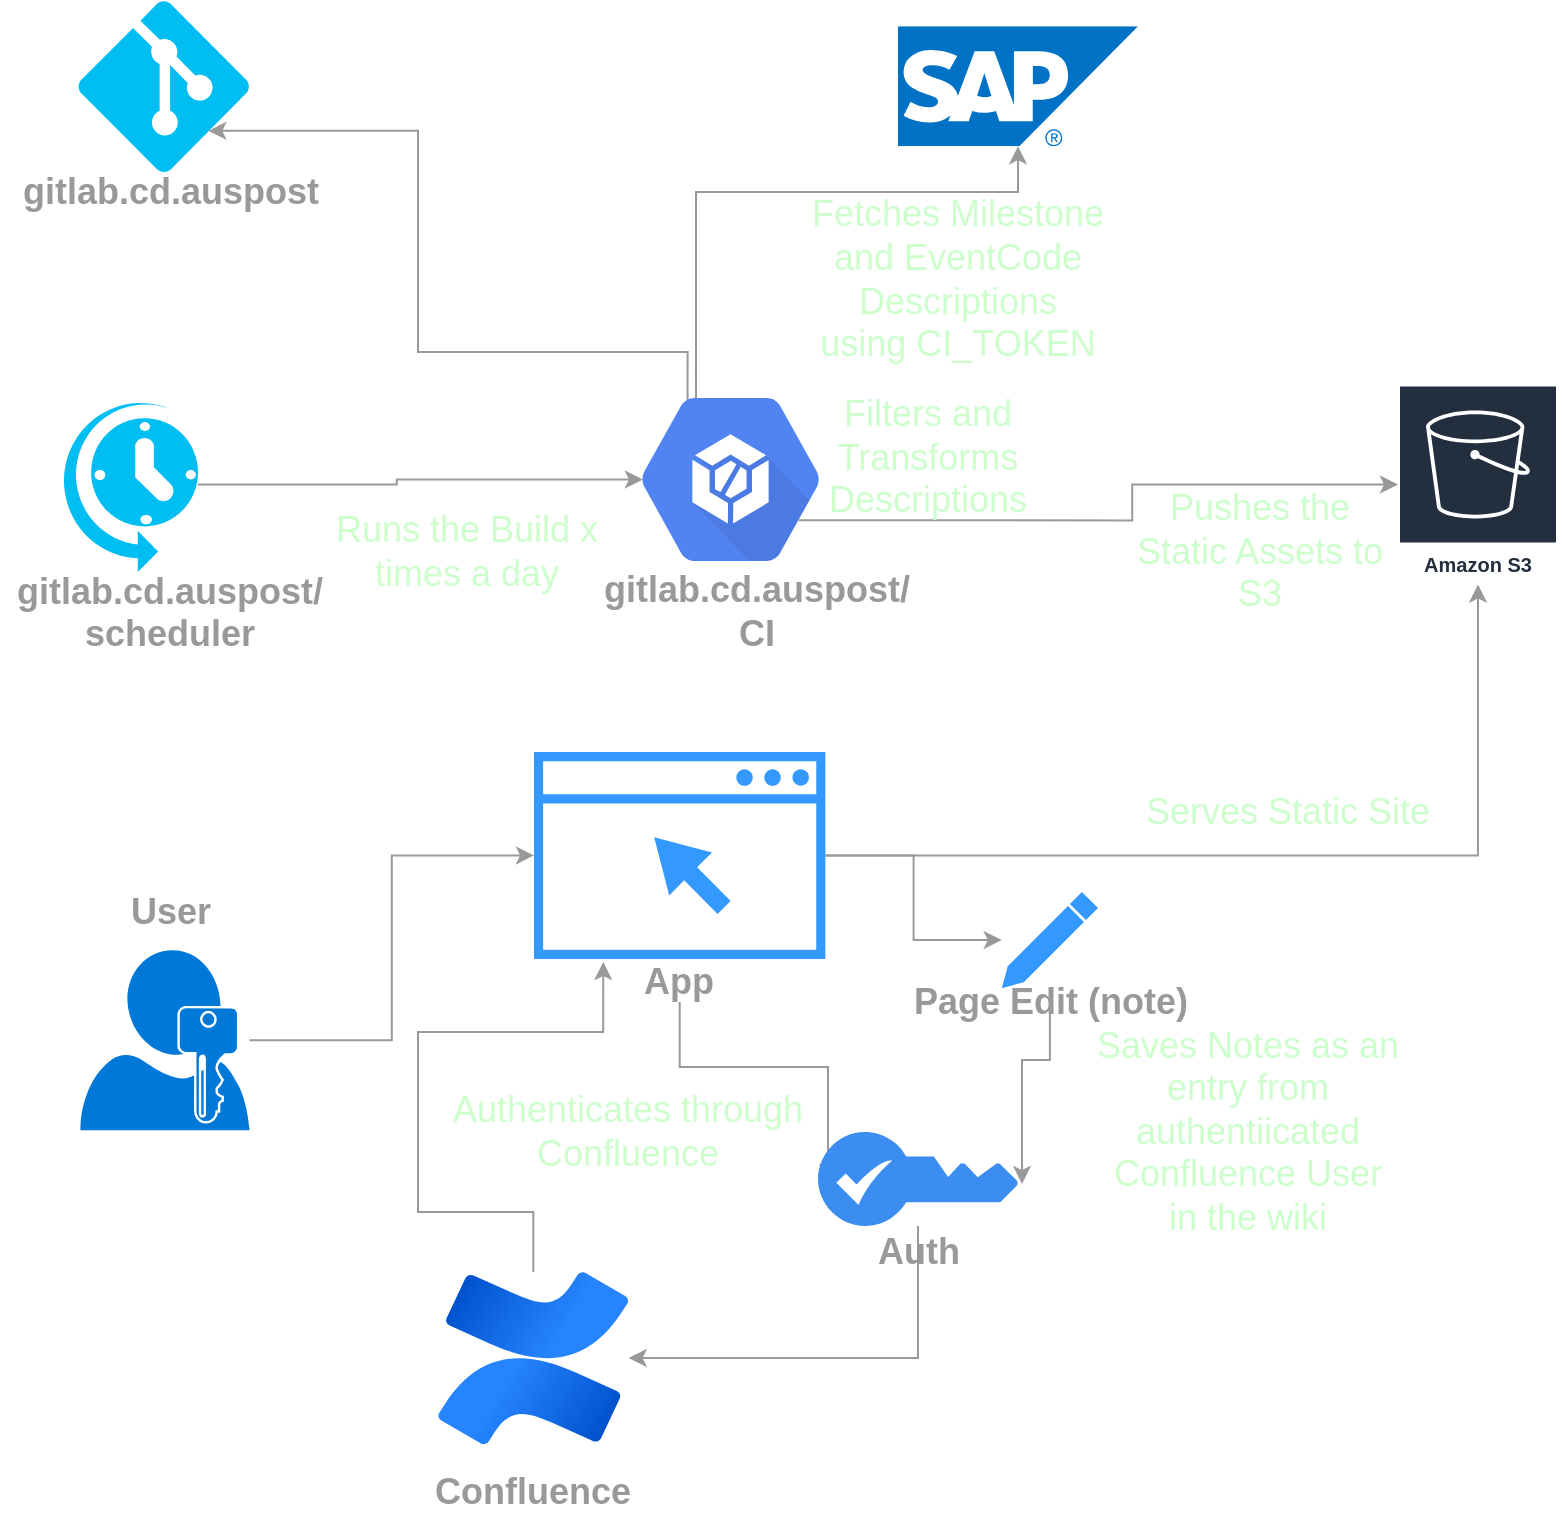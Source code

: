 <mxfile version="13.6.5">
    <diagram id="Kry13mM86Sc_4rmwd-vw" name="Page-1">
        <mxGraphModel dx="1699" dy="815" grid="1" gridSize="10" guides="1" tooltips="1" connect="1" arrows="1" fold="1" page="1" pageScale="1" pageWidth="827" pageHeight="1169" math="0" shadow="0">
            <root>
                <mxCell id="0"/>
                <mxCell id="1" parent="0"/>
                <mxCell id="2" value="" style="aspect=fixed;html=1;points=[];align=center;image;fontSize=12;image=img/lib/mscae/SAP_HANA_on_Azure.svg;" vertex="1" parent="1">
                    <mxGeometry x="450" y="97.13" width="120" height="60" as="geometry"/>
                </mxCell>
                <mxCell id="3" value="" style="verticalLabelPosition=bottom;html=1;verticalAlign=top;align=center;strokeColor=none;fillColor=#00BEF2;shape=mxgraph.azure.git_repository;" vertex="1" parent="1">
                    <mxGeometry x="40" y="84.25" width="85.75" height="85.75" as="geometry"/>
                </mxCell>
                <mxCell id="4" value="Amazon S3" style="outlineConnect=0;fontColor=#232F3E;gradientColor=none;strokeColor=#ffffff;fillColor=#232F3E;dashed=0;verticalLabelPosition=middle;verticalAlign=bottom;align=center;html=1;whiteSpace=wrap;fontSize=10;fontStyle=1;spacing=3;shape=mxgraph.aws4.productIcon;prIcon=mxgraph.aws4.s3;" vertex="1" parent="1">
                    <mxGeometry x="700" y="276.25" width="80" height="100" as="geometry"/>
                </mxCell>
                <mxCell id="8" style="edgeStyle=orthogonalEdgeStyle;rounded=0;orthogonalLoop=1;jettySize=auto;html=1;entryX=0.175;entryY=0.5;entryDx=0;entryDy=0;entryPerimeter=0;fontColor=#999999;strokeColor=#999999;" edge="1" parent="1" source="5" target="6">
                    <mxGeometry relative="1" as="geometry"/>
                </mxCell>
                <mxCell id="5" value="" style="verticalLabelPosition=bottom;html=1;verticalAlign=top;align=center;strokeColor=none;fillColor=#00BEF2;shape=mxgraph.azure.scheduler;pointerEvents=1;" vertex="1" parent="1">
                    <mxGeometry x="30.0" y="282.5" width="70" height="87.5" as="geometry"/>
                </mxCell>
                <mxCell id="9" style="edgeStyle=orthogonalEdgeStyle;rounded=0;orthogonalLoop=1;jettySize=auto;html=1;exitX=0.34;exitY=0.17;exitDx=0;exitDy=0;exitPerimeter=0;entryX=0.76;entryY=0.76;entryDx=0;entryDy=0;entryPerimeter=0;fontColor=#999999;strokeColor=#999999;" edge="1" parent="1" source="6" target="3">
                    <mxGeometry relative="1" as="geometry">
                        <Array as="points">
                            <mxPoint x="210" y="260"/>
                            <mxPoint x="210" y="149"/>
                        </Array>
                    </mxGeometry>
                </mxCell>
                <mxCell id="10" style="edgeStyle=orthogonalEdgeStyle;rounded=0;orthogonalLoop=1;jettySize=auto;html=1;exitX=0.66;exitY=0.17;exitDx=0;exitDy=0;exitPerimeter=0;fontColor=#999999;strokeColor=#999999;" edge="1" parent="1" source="6" target="2">
                    <mxGeometry relative="1" as="geometry">
                        <Array as="points">
                            <mxPoint x="349" y="180"/>
                            <mxPoint x="510" y="180"/>
                        </Array>
                    </mxGeometry>
                </mxCell>
                <mxCell id="11" style="edgeStyle=orthogonalEdgeStyle;rounded=0;orthogonalLoop=1;jettySize=auto;html=1;exitX=0.75;exitY=0.67;exitDx=0;exitDy=0;exitPerimeter=0;fontColor=#999999;strokeColor=#999999;" edge="1" parent="1" source="6" target="4">
                    <mxGeometry relative="1" as="geometry">
                        <mxPoint x="610" y="290" as="targetPoint"/>
                    </mxGeometry>
                </mxCell>
                <mxCell id="6" value="" style="html=1;fillColor=#5184F3;strokeColor=none;verticalAlign=top;labelPosition=center;verticalLabelPosition=bottom;align=center;spacingTop=-6;fontSize=11;fontStyle=1;fontColor=#999999;shape=mxgraph.gcp2.hexIcon;prIcon=container_builder" vertex="1" parent="1">
                    <mxGeometry x="298.75" y="263.75" width="135.38" height="120" as="geometry"/>
                </mxCell>
                <mxCell id="46" style="edgeStyle=orthogonalEdgeStyle;rounded=0;orthogonalLoop=1;jettySize=auto;html=1;entryX=0.25;entryY=0;entryDx=0;entryDy=0;fontColor=#999999;strokeColor=#999999;" edge="1" parent="1" source="7" target="34">
                    <mxGeometry relative="1" as="geometry">
                        <Array as="points">
                            <mxPoint x="268" y="690"/>
                            <mxPoint x="210" y="690"/>
                            <mxPoint x="210" y="600"/>
                            <mxPoint x="303" y="600"/>
                        </Array>
                    </mxGeometry>
                </mxCell>
                <mxCell id="7" value="" style="image;image=img/lib/atlassian/Confluence_Logo.svg;" vertex="1" parent="1">
                    <mxGeometry x="220.0" y="720" width="95.33" height="86.25" as="geometry"/>
                </mxCell>
                <mxCell id="13" style="edgeStyle=orthogonalEdgeStyle;rounded=0;orthogonalLoop=1;jettySize=auto;html=1;fontColor=#999999;strokeColor=#999999;" edge="1" parent="1" source="12" target="18">
                    <mxGeometry relative="1" as="geometry"/>
                </mxCell>
                <mxCell id="12" value="" style="aspect=fixed;pointerEvents=1;shadow=0;dashed=0;html=1;strokeColor=none;labelPosition=center;verticalLabelPosition=bottom;verticalAlign=top;align=center;shape=mxgraph.mscae.enterprise.user_permissions;fillColor=#0078D7;" vertex="1" parent="1">
                    <mxGeometry x="41.15" y="559.07" width="84.6" height="90" as="geometry"/>
                </mxCell>
                <mxCell id="20" style="edgeStyle=orthogonalEdgeStyle;rounded=0;orthogonalLoop=1;jettySize=auto;html=1;fontColor=#999999;strokeColor=#999999;" edge="1" parent="1" source="18" target="4">
                    <mxGeometry relative="1" as="geometry">
                        <mxPoint x="560" y="510" as="targetPoint"/>
                    </mxGeometry>
                </mxCell>
                <mxCell id="25" style="edgeStyle=orthogonalEdgeStyle;rounded=0;orthogonalLoop=1;jettySize=auto;html=1;entryX=0.05;entryY=0.532;entryDx=0;entryDy=0;entryPerimeter=0;fontColor=#999999;strokeColor=#999999;" edge="1" parent="1" source="34" target="24">
                    <mxGeometry relative="1" as="geometry"/>
                </mxCell>
                <mxCell id="18" value="" style="pointerEvents=1;shadow=0;dashed=0;html=1;strokeColor=none;aspect=fixed;labelPosition=center;verticalLabelPosition=bottom;verticalAlign=top;align=center;outlineConnect=0;shape=mxgraph.vvd.web_browser;fillColor=#3399FF;" vertex="1" parent="1">
                    <mxGeometry x="268" y="460" width="145.69" height="103.44" as="geometry"/>
                </mxCell>
                <mxCell id="27" style="edgeStyle=orthogonalEdgeStyle;rounded=0;orthogonalLoop=1;jettySize=auto;html=1;entryX=1.02;entryY=0.553;entryDx=0;entryDy=0;entryPerimeter=0;fontColor=#999999;strokeColor=#999999;" edge="1" parent="1" source="22" target="24">
                    <mxGeometry relative="1" as="geometry"/>
                </mxCell>
                <mxCell id="22" value="" style="dashed=0;aspect=fixed;verticalLabelPosition=bottom;verticalAlign=top;align=center;shape=mxgraph.gmdl.edit;strokeColor=none;shadow=0;fillColor=#3399FF;" vertex="1" parent="1">
                    <mxGeometry x="501.87" y="530" width="48.13" height="48.13" as="geometry"/>
                </mxCell>
                <mxCell id="23" style="edgeStyle=orthogonalEdgeStyle;rounded=0;orthogonalLoop=1;jettySize=auto;html=1;fontColor=#999999;strokeColor=#999999;" edge="1" parent="1" source="18" target="22">
                    <mxGeometry relative="1" as="geometry">
                        <mxPoint x="410" y="471.7" as="sourcePoint"/>
                        <mxPoint x="570" y="555.1" as="targetPoint"/>
                    </mxGeometry>
                </mxCell>
                <mxCell id="26" style="edgeStyle=orthogonalEdgeStyle;rounded=0;orthogonalLoop=1;jettySize=auto;html=1;fontColor=#999999;strokeColor=#999999;" edge="1" parent="1" source="24" target="7">
                    <mxGeometry relative="1" as="geometry">
                        <Array as="points">
                            <mxPoint x="460" y="763"/>
                        </Array>
                    </mxGeometry>
                </mxCell>
                <mxCell id="24" value="" style="html=1;aspect=fixed;strokeColor=none;shadow=0;align=center;verticalAlign=top;fillColor=#3B8DF1;shape=mxgraph.gcp2.key" vertex="1" parent="1">
                    <mxGeometry x="410" y="650" width="100" height="47" as="geometry"/>
                </mxCell>
                <mxCell id="28" value="&lt;font style=&quot;font-size: 18px&quot;&gt;&lt;b&gt;gitlab.cd.auspost&lt;/b&gt;&lt;/font&gt;" style="text;html=1;strokeColor=none;fillColor=none;align=center;verticalAlign=middle;whiteSpace=wrap;rounded=0;fontColor=#999999;" vertex="1" parent="1">
                    <mxGeometry x="10" y="170" width="152.88" height="20" as="geometry"/>
                </mxCell>
                <mxCell id="30" value="&lt;font style=&quot;font-size: 18px&quot;&gt;&lt;b&gt;gitlab.cd.auspost/&lt;br&gt;CI&lt;/b&gt;&lt;/font&gt;" style="text;html=1;strokeColor=none;fillColor=none;align=center;verticalAlign=middle;whiteSpace=wrap;rounded=0;fontColor=#999999;" vertex="1" parent="1">
                    <mxGeometry x="280" y="370" width="198.75" height="40" as="geometry"/>
                </mxCell>
                <mxCell id="31" value="&lt;font&gt;&lt;b style=&quot;font-size: 18px&quot;&gt;gitlab.cd.auspost/&lt;br&gt;&lt;/b&gt;&lt;span style=&quot;font-size: 18px&quot;&gt;&lt;b&gt;scheduler&lt;/b&gt;&lt;/span&gt;&lt;br&gt;&lt;br&gt;&lt;/font&gt;" style="text;html=1;strokeColor=none;fillColor=none;align=center;verticalAlign=middle;whiteSpace=wrap;rounded=0;fontColor=#999999;" vertex="1" parent="1">
                    <mxGeometry x="1.44" y="370" width="170" height="56.25" as="geometry"/>
                </mxCell>
                <mxCell id="33" value="&lt;font style=&quot;font-size: 18px&quot;&gt;&lt;b&gt;User&lt;/b&gt;&lt;/font&gt;" style="text;html=1;strokeColor=none;fillColor=none;align=center;verticalAlign=middle;whiteSpace=wrap;rounded=0;fontColor=#999999;" vertex="1" parent="1">
                    <mxGeometry x="10" y="530" width="152.88" height="20" as="geometry"/>
                </mxCell>
                <mxCell id="34" value="&lt;span style=&quot;font-size: 18px&quot;&gt;&lt;b&gt;App&lt;/b&gt;&lt;/span&gt;" style="text;html=1;strokeColor=none;fillColor=none;align=center;verticalAlign=middle;whiteSpace=wrap;rounded=0;fontColor=#999999;" vertex="1" parent="1">
                    <mxGeometry x="264.4" y="565" width="152.88" height="20" as="geometry"/>
                </mxCell>
                <mxCell id="36" value="&lt;font style=&quot;font-size: 18px&quot;&gt;&lt;b&gt;Confluence&lt;/b&gt;&lt;/font&gt;" style="text;html=1;strokeColor=none;fillColor=none;align=center;verticalAlign=middle;whiteSpace=wrap;rounded=0;fontColor=#999999;" vertex="1" parent="1">
                    <mxGeometry x="191.22" y="820" width="152.88" height="20" as="geometry"/>
                </mxCell>
                <mxCell id="37" value="&lt;font style=&quot;font-size: 18px&quot;&gt;&lt;b&gt;Auth&lt;/b&gt;&lt;/font&gt;" style="text;html=1;strokeColor=none;fillColor=none;align=center;verticalAlign=middle;whiteSpace=wrap;rounded=0;fontColor=#999999;" vertex="1" parent="1">
                    <mxGeometry x="383.56" y="700" width="152.88" height="20" as="geometry"/>
                </mxCell>
                <mxCell id="38" value="&lt;span style=&quot;font-size: 18px&quot;&gt;&lt;b&gt;Page Edit (note)&lt;/b&gt;&lt;/span&gt;" style="text;html=1;strokeColor=none;fillColor=none;align=center;verticalAlign=middle;whiteSpace=wrap;rounded=0;fontColor=#999999;" vertex="1" parent="1">
                    <mxGeometry x="450" y="575" width="152.88" height="20" as="geometry"/>
                </mxCell>
                <mxCell id="39" value="&lt;font style=&quot;font-size: 18px&quot;&gt;&lt;font color=&quot;#ccffcc&quot;&gt;Fetches Milestone and EventCode&lt;br&gt;Descriptions&lt;br&gt;using CI_TOKEN&lt;/font&gt;&lt;br&gt;&lt;/font&gt;" style="text;html=1;strokeColor=none;fillColor=none;align=center;verticalAlign=middle;whiteSpace=wrap;rounded=0;" vertex="1" parent="1">
                    <mxGeometry x="390" y="183.75" width="180" height="80" as="geometry"/>
                </mxCell>
                <mxCell id="40" value="&lt;font style=&quot;font-size: 18px&quot;&gt;&lt;font color=&quot;#ccffcc&quot;&gt;Runs the Build x times a day&lt;/font&gt;&lt;br&gt;&lt;/font&gt;" style="text;html=1;strokeColor=none;fillColor=none;align=center;verticalAlign=middle;whiteSpace=wrap;rounded=0;" vertex="1" parent="1">
                    <mxGeometry x="150" y="330" width="168.75" height="60" as="geometry"/>
                </mxCell>
                <mxCell id="41" value="&lt;font style=&quot;font-size: 18px&quot;&gt;&lt;font color=&quot;#ccffcc&quot;&gt;Pushes the Static Assets to S3&lt;/font&gt;&lt;br&gt;&lt;/font&gt;" style="text;html=1;strokeColor=none;fillColor=none;align=center;verticalAlign=middle;whiteSpace=wrap;rounded=0;" vertex="1" parent="1">
                    <mxGeometry x="561.44" y="325" width="140" height="70" as="geometry"/>
                </mxCell>
                <mxCell id="42" value="&lt;font style=&quot;font-size: 18px&quot;&gt;&lt;font color=&quot;#ccffcc&quot;&gt;Serves Static Site&lt;/font&gt;&lt;br&gt;&lt;/font&gt;" style="text;html=1;strokeColor=none;fillColor=none;align=center;verticalAlign=middle;whiteSpace=wrap;rounded=0;" vertex="1" parent="1">
                    <mxGeometry x="550" y="470" width="190" height="40" as="geometry"/>
                </mxCell>
                <mxCell id="43" value="&lt;font style=&quot;font-size: 18px&quot;&gt;&lt;font color=&quot;#ccffcc&quot;&gt;Authenticates through Confluence&lt;/font&gt;&lt;br&gt;&lt;/font&gt;" style="text;html=1;strokeColor=none;fillColor=none;align=center;verticalAlign=middle;whiteSpace=wrap;rounded=0;" vertex="1" parent="1">
                    <mxGeometry x="220.0" y="620" width="190" height="60" as="geometry"/>
                </mxCell>
                <mxCell id="44" value="&lt;font style=&quot;font-size: 18px&quot;&gt;&lt;font color=&quot;#ccffcc&quot;&gt;Saves Notes as an entry from authentiicated Confluence User &lt;br&gt;in the wiki&lt;/font&gt;&lt;br&gt;&lt;/font&gt;" style="text;html=1;strokeColor=none;fillColor=none;align=center;verticalAlign=middle;whiteSpace=wrap;rounded=0;" vertex="1" parent="1">
                    <mxGeometry x="530" y="620" width="190" height="60" as="geometry"/>
                </mxCell>
                <mxCell id="45" value="&lt;font style=&quot;font-size: 18px&quot;&gt;&lt;font color=&quot;#ccffcc&quot;&gt;Filters and Transforms Descriptions&lt;/font&gt;&lt;br&gt;&lt;/font&gt;" style="text;html=1;strokeColor=none;fillColor=none;align=center;verticalAlign=middle;whiteSpace=wrap;rounded=0;" vertex="1" parent="1">
                    <mxGeometry x="390" y="282.5" width="150" height="60" as="geometry"/>
                </mxCell>
            </root>
        </mxGraphModel>
    </diagram>
</mxfile>
